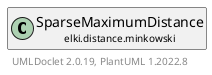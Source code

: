 @startuml
    remove .*\.(Instance|Par|Parameterizer|Factory)$
    set namespaceSeparator none
    hide empty fields
    hide empty methods

    class "<size:14>SparseMaximumDistance.Par\n<size:10>elki.distance.minkowski" as elki.distance.minkowski.SparseMaximumDistance.Par [[SparseMaximumDistance.Par.html]] {
        +make(): SparseMaximumDistance
    }

    interface "<size:14>Parameterizer\n<size:10>elki.utilities.optionhandling" as elki.utilities.optionhandling.Parameterizer [[../../utilities/optionhandling/Parameterizer.html]] {
        {abstract} +make(): Object
    }
    class "<size:14>SparseMaximumDistance\n<size:10>elki.distance.minkowski" as elki.distance.minkowski.SparseMaximumDistance [[SparseMaximumDistance.html]]

    elki.utilities.optionhandling.Parameterizer <|.. elki.distance.minkowski.SparseMaximumDistance.Par
    elki.distance.minkowski.SparseMaximumDistance +-- elki.distance.minkowski.SparseMaximumDistance.Par

    center footer UMLDoclet 2.0.19, PlantUML 1.2022.8
@enduml

